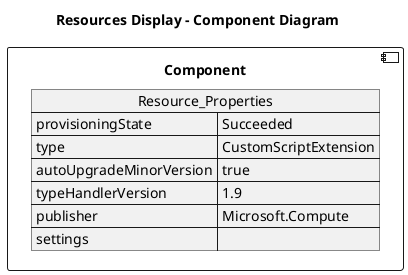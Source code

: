 @startuml

title Resources Display - Component Diagram

component Component {

json  Resource_Properties {
  "provisioningState": "Succeeded",
  "type": "CustomScriptExtension",
  "autoUpgradeMinorVersion": true,
  "typeHandlerVersion": "1.9",
  "publisher": "Microsoft.Compute",
  "settings": {}
}
}
@enduml
